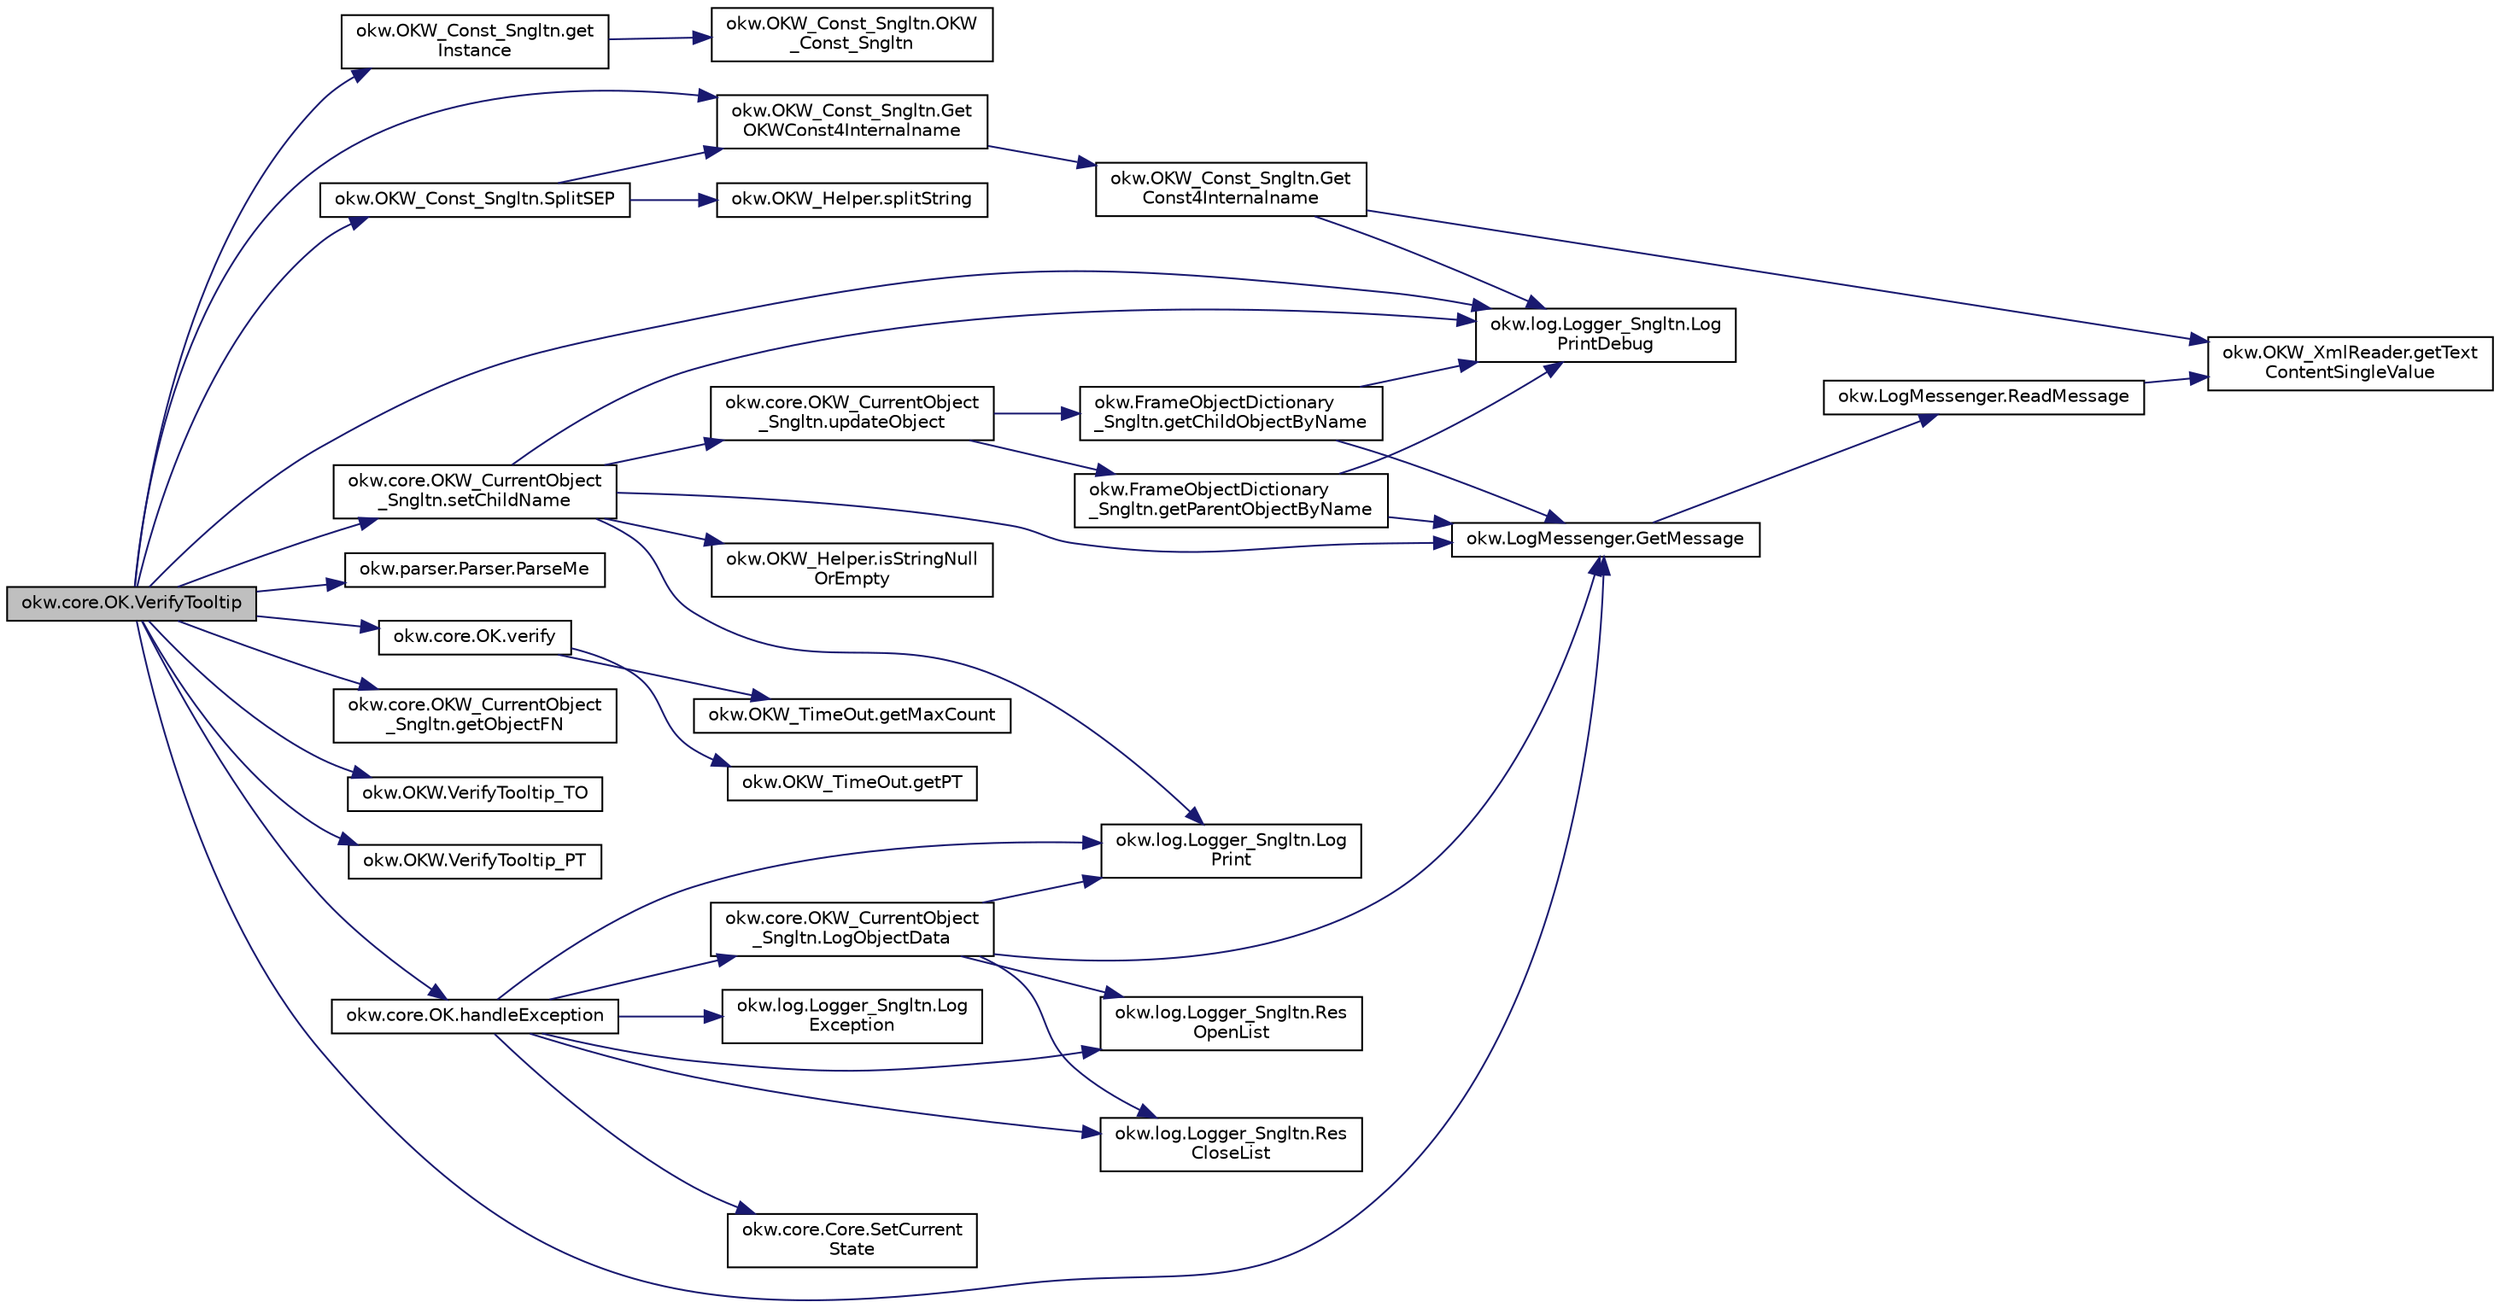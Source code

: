 digraph "okw.core.OK.VerifyTooltip"
{
 // INTERACTIVE_SVG=YES
 // LATEX_PDF_SIZE
  edge [fontname="Helvetica",fontsize="10",labelfontname="Helvetica",labelfontsize="10"];
  node [fontname="Helvetica",fontsize="10",shape=record];
  rankdir="LR";
  Node1647 [label="okw.core.OK.VerifyTooltip",height=0.2,width=0.4,color="black", fillcolor="grey75", style="filled", fontcolor="black",tooltip="Prüft den Tooltip-Text eines Objektes."];
  Node1647 -> Node1648 [color="midnightblue",fontsize="10",style="solid",fontname="Helvetica"];
  Node1648 [label="okw.OKW_Const_Sngltn.get\lInstance",height=0.2,width=0.4,color="black", fillcolor="white", style="filled",URL="$classokw_1_1_o_k_w___const___sngltn.html#afdb8f095b58cbd870dbb8eb353e3b0bf",tooltip="Holt die einzige Instanz dieser Klasse."];
  Node1648 -> Node1649 [color="midnightblue",fontsize="10",style="solid",fontname="Helvetica"];
  Node1649 [label="okw.OKW_Const_Sngltn.OKW\l_Const_Sngltn",height=0.2,width=0.4,color="black", fillcolor="white", style="filled",URL="$classokw_1_1_o_k_w___const___sngltn.html#a8404c43fc549df30d37c369c7d6e89ae",tooltip="Privater Konstruktor ohne Parameter im Entwurfsmuster Singelton initialisiert die Klasse OKW_Const."];
  Node1647 -> Node1650 [color="midnightblue",fontsize="10",style="solid",fontname="Helvetica"];
  Node1650 [label="okw.OKW_Const_Sngltn.Get\lOKWConst4Internalname",height=0.2,width=0.4,color="black", fillcolor="white", style="filled",URL="$classokw_1_1_o_k_w___const___sngltn.html#a02c05c79f7ea6e862a81a64ce23941fd",tooltip="Methode ermittelt für Internalname und der aktuell eingestellten Sprache den Wert für OKWConst."];
  Node1650 -> Node1651 [color="midnightblue",fontsize="10",style="solid",fontname="Helvetica"];
  Node1651 [label="okw.OKW_Const_Sngltn.Get\lConst4Internalname",height=0.2,width=0.4,color="black", fillcolor="white", style="filled",URL="$classokw_1_1_o_k_w___const___sngltn.html#a51cde06bf07e855ba4d69ff36b9a27f7",tooltip="Methode ermittelt für Internalname und der aktuell eingestellten Sprache den Wert für Const."];
  Node1651 -> Node1652 [color="midnightblue",fontsize="10",style="solid",fontname="Helvetica"];
  Node1652 [label="okw.log.Logger_Sngltn.Log\lPrintDebug",height=0.2,width=0.4,color="black", fillcolor="white", style="filled",URL="$classokw_1_1log_1_1_logger___sngltn.html#a313f97c79ba4662d9daaf7f537dd02f4",tooltip="Loggt eine Nachricht."];
  Node1651 -> Node1653 [color="midnightblue",fontsize="10",style="solid",fontname="Helvetica"];
  Node1653 [label="okw.OKW_XmlReader.getText\lContentSingleValue",height=0.2,width=0.4,color="black", fillcolor="white", style="filled",URL="$classokw_1_1_o_k_w___xml_reader.html#ab920b5335a2e1429c14cc5f8e79f39eb",tooltip="Lies den TextContent eines Tag."];
  Node1647 -> Node1652 [color="midnightblue",fontsize="10",style="solid",fontname="Helvetica"];
  Node1647 -> Node1654 [color="midnightblue",fontsize="10",style="solid",fontname="Helvetica"];
  Node1654 [label="okw.LogMessenger.GetMessage",height=0.2,width=0.4,color="black", fillcolor="white", style="filled",URL="$classokw_1_1_log_messenger.html#af225d1f037d47b3b085175c09d78bdd2",tooltip="Holt die Log-Meldung für MethodeNmae/Textkey ohne weitere Parameter."];
  Node1654 -> Node1655 [color="midnightblue",fontsize="10",style="solid",fontname="Helvetica"];
  Node1655 [label="okw.LogMessenger.ReadMessage",height=0.2,width=0.4,color="black", fillcolor="white", style="filled",URL="$classokw_1_1_log_messenger.html#a530cd6ab82ec82a04206a2e976ec06e3",tooltip="Interne Kernfunktion holt die Log-Meldung mit Platzhaltern aus der XML-Datei."];
  Node1655 -> Node1653 [color="midnightblue",fontsize="10",style="solid",fontname="Helvetica"];
  Node1647 -> Node1656 [color="midnightblue",fontsize="10",style="solid",fontname="Helvetica"];
  Node1656 [label="okw.OKW_Const_Sngltn.SplitSEP",height=0.2,width=0.4,color="black", fillcolor="white", style="filled",URL="$classokw_1_1_o_k_w___const___sngltn.html#a3851ae4f27e2ae512749767b86b3fc13",tooltip="Methode trennt einen String und wandelt diesen in einen ListString um."];
  Node1656 -> Node1657 [color="midnightblue",fontsize="10",style="solid",fontname="Helvetica"];
  Node1657 [label="okw.OKW_Helper.splitString",height=0.2,width=0.4,color="black", fillcolor="white", style="filled",URL="$classokw_1_1_o_k_w___helper.html#a268ba5b6db697acd241f3ebea12c4194",tooltip="Splittet einen String am angegebenen Separator auf."];
  Node1656 -> Node1650 [color="midnightblue",fontsize="10",style="solid",fontname="Helvetica"];
  Node1647 -> Node1658 [color="midnightblue",fontsize="10",style="solid",fontname="Helvetica"];
  Node1658 [label="okw.parser.Parser.ParseMe",height=0.2,width=0.4,color="black", fillcolor="white", style="filled",URL="$classokw_1_1parser_1_1_parser.html#a46afb901847316c744413ce473ecada3",tooltip="Parst einen _List&lt string&gt, ersetzt die Parser-Schlüsslewörter durch Werte."];
  Node1647 -> Node1659 [color="midnightblue",fontsize="10",style="solid",fontname="Helvetica"];
  Node1659 [label="okw.core.OKW_CurrentObject\l_Sngltn.setChildName",height=0.2,width=0.4,color="black", fillcolor="white", style="filled",URL="$classokw_1_1core_1_1_o_k_w___current_object___sngltn.html#a461fa1ff29f4bc4a9798707ea7b71849",tooltip="Setzt das Kindobjekt."];
  Node1659 -> Node1652 [color="midnightblue",fontsize="10",style="solid",fontname="Helvetica"];
  Node1659 -> Node1654 [color="midnightblue",fontsize="10",style="solid",fontname="Helvetica"];
  Node1659 -> Node1660 [color="midnightblue",fontsize="10",style="solid",fontname="Helvetica"];
  Node1660 [label="okw.OKW_Helper.isStringNull\lOrEmpty",height=0.2,width=0.4,color="black", fillcolor="white", style="filled",URL="$classokw_1_1_o_k_w___helper.html#a3a7ba0f42b29adf70574830688e72e4a",tooltip="Prüft ob der gegeben String fpsStrin null oder leer (\"\") ist."];
  Node1659 -> Node1661 [color="midnightblue",fontsize="10",style="solid",fontname="Helvetica"];
  Node1661 [label="okw.log.Logger_Sngltn.Log\lPrint",height=0.2,width=0.4,color="black", fillcolor="white", style="filled",URL="$classokw_1_1log_1_1_logger___sngltn.html#a8ebceaddd6cc6963ddb8e08c72ea808c",tooltip="LogPrint Function: Prints the values of expressions to the results file."];
  Node1659 -> Node1662 [color="midnightblue",fontsize="10",style="solid",fontname="Helvetica"];
  Node1662 [label="okw.core.OKW_CurrentObject\l_Sngltn.updateObject",height=0.2,width=0.4,color="black", fillcolor="white", style="filled",URL="$classokw_1_1core_1_1_o_k_w___current_object___sngltn.html#a51204f2563ba8defb737da6653705819",tooltip="Methode aktualisert zwei Werte:"];
  Node1662 -> Node1663 [color="midnightblue",fontsize="10",style="solid",fontname="Helvetica"];
  Node1663 [label="okw.FrameObjectDictionary\l_Sngltn.getParentObjectByName",height=0.2,width=0.4,color="black", fillcolor="white", style="filled",URL="$classokw_1_1_frame_object_dictionary___sngltn.html#aeec07d71cbebe71ec3ec4d27e86d6c5c",tooltip="Die Methode liefert das Frame-Object des gegebenen FN eines Fensterobjektes zurück."];
  Node1663 -> Node1652 [color="midnightblue",fontsize="10",style="solid",fontname="Helvetica"];
  Node1663 -> Node1654 [color="midnightblue",fontsize="10",style="solid",fontname="Helvetica"];
  Node1662 -> Node1664 [color="midnightblue",fontsize="10",style="solid",fontname="Helvetica"];
  Node1664 [label="okw.FrameObjectDictionary\l_Sngltn.getChildObjectByName",height=0.2,width=0.4,color="black", fillcolor="white", style="filled",URL="$classokw_1_1_frame_object_dictionary___sngltn.html#a0a71734828093357dfc88b5fa242e361",tooltip="Die Methode liefert das Objekt des gegebenen Kindobjekttests zurück."];
  Node1664 -> Node1652 [color="midnightblue",fontsize="10",style="solid",fontname="Helvetica"];
  Node1664 -> Node1654 [color="midnightblue",fontsize="10",style="solid",fontname="Helvetica"];
  Node1647 -> Node1665 [color="midnightblue",fontsize="10",style="solid",fontname="Helvetica"];
  Node1665 [label="okw.core.OKW_CurrentObject\l_Sngltn.getObjectFN",height=0.2,width=0.4,color="black", fillcolor="white", style="filled",URL="$classokw_1_1core_1_1_o_k_w___current_object___sngltn.html#a8a957bc040b9487a21adb41a52c56fd4",tooltip="Ermittelt den ObjektNamen des aktuellen Objektes."];
  Node1647 -> Node1666 [color="midnightblue",fontsize="10",style="solid",fontname="Helvetica"];
  Node1666 [label="okw.OKW.VerifyTooltip_TO",height=0.2,width=0.4,color="black", fillcolor="white", style="filled",URL="$interfaceokw_1_1_o_k_w.html#ab45cabaed3f88d3eb8a75482aab1bd23",tooltip="TimeOut in Sekunden [s] für das Schlüsselwort VerifyTooltip."];
  Node1647 -> Node1667 [color="midnightblue",fontsize="10",style="solid",fontname="Helvetica"];
  Node1667 [label="okw.OKW.VerifyTooltip_PT",height=0.2,width=0.4,color="black", fillcolor="white", style="filled",URL="$interfaceokw_1_1_o_k_w.html#a288e904782a66d08a9f2f0e93e7c73ba",tooltip="Polling Time in [ms] für das Schlüsselwort VerifyTooltip."];
  Node1647 -> Node1668 [color="midnightblue",fontsize="10",style="solid",fontname="Helvetica"];
  Node1668 [label="okw.core.OK.verify",height=0.2,width=0.4,color="black", fillcolor="white", style="filled",URL="$classokw_1_1core_1_1_o_k.html#a72bd122dc6ef47485e602d72aeef099d",tooltip=" "];
  Node1668 -> Node1669 [color="midnightblue",fontsize="10",style="solid",fontname="Helvetica"];
  Node1669 [label="okw.OKW_TimeOut.getMaxCount",height=0.2,width=0.4,color="black", fillcolor="white", style="filled",URL="$classokw_1_1_o_k_w___time_out.html#adf7b9cc33db065c1f284bb5db2227b51",tooltip="Anzahl der berechnetten Zyklen."];
  Node1668 -> Node1670 [color="midnightblue",fontsize="10",style="solid",fontname="Helvetica"];
  Node1670 [label="okw.OKW_TimeOut.getPT",height=0.2,width=0.4,color="black", fillcolor="white", style="filled",URL="$classokw_1_1_o_k_w___time_out.html#ab7142e5e6adc82f308a70177c71ced2c",tooltip="Wartezeit zwischen zwei Pollings in [ms]."];
  Node1647 -> Node1671 [color="midnightblue",fontsize="10",style="solid",fontname="Helvetica"];
  Node1671 [label="okw.core.OK.handleException",height=0.2,width=0.4,color="black", fillcolor="white", style="filled",URL="$classokw_1_1core_1_1_o_k.html#a5a6db6a457bcb71c893f5d4eb615b2b7",tooltip="Zentrale Exception-Behandlung."];
  Node1671 -> Node1661 [color="midnightblue",fontsize="10",style="solid",fontname="Helvetica"];
  Node1671 -> Node1672 [color="midnightblue",fontsize="10",style="solid",fontname="Helvetica"];
  Node1672 [label="okw.log.Logger_Sngltn.Log\lException",height=0.2,width=0.4,color="black", fillcolor="white", style="filled",URL="$classokw_1_1log_1_1_logger___sngltn.html#aa29d396a2b9df1ac57079d777c548181",tooltip="LogException Function: Logs a Script Exception to the results file."];
  Node1671 -> Node1673 [color="midnightblue",fontsize="10",style="solid",fontname="Helvetica"];
  Node1673 [label="okw.log.Logger_Sngltn.Res\lOpenList",height=0.2,width=0.4,color="black", fillcolor="white", style="filled",URL="$classokw_1_1log_1_1_logger___sngltn.html#ab4fc711bb4c754f251372ff3b14ab9c9",tooltip="Creates a new hierarchical level in the results file."];
  Node1671 -> Node1674 [color="midnightblue",fontsize="10",style="solid",fontname="Helvetica"];
  Node1674 [label="okw.log.Logger_Sngltn.Res\lCloseList",height=0.2,width=0.4,color="black", fillcolor="white", style="filled",URL="$classokw_1_1log_1_1_logger___sngltn.html#a9b54104f7e0b4c0a473877b19dfaed56",tooltip="Closes a hierarchical level in the results file that was opened with ResOpenList."];
  Node1671 -> Node1675 [color="midnightblue",fontsize="10",style="solid",fontname="Helvetica"];
  Node1675 [label="okw.core.OKW_CurrentObject\l_Sngltn.LogObjectData",height=0.2,width=0.4,color="black", fillcolor="white", style="filled",URL="$classokw_1_1core_1_1_o_k_w___current_object___sngltn.html#a01b48f2c86a2f91909143ee9063dfd86",tooltip="Methode gibt alle wichtigen Informationen zum aktuellen Objekt aus."];
  Node1675 -> Node1673 [color="midnightblue",fontsize="10",style="solid",fontname="Helvetica"];
  Node1675 -> Node1661 [color="midnightblue",fontsize="10",style="solid",fontname="Helvetica"];
  Node1675 -> Node1654 [color="midnightblue",fontsize="10",style="solid",fontname="Helvetica"];
  Node1675 -> Node1674 [color="midnightblue",fontsize="10",style="solid",fontname="Helvetica"];
  Node1671 -> Node1676 [color="midnightblue",fontsize="10",style="solid",fontname="Helvetica"];
  Node1676 [label="okw.core.Core.SetCurrent\lState",height=0.2,width=0.4,color="black", fillcolor="white", style="filled",URL="$classokw_1_1core_1_1_core.html#aafe6e3d88e810dabf350b37058d4af97",tooltip="Setter zum Setzen des aktuellen Zustandes."];
}
